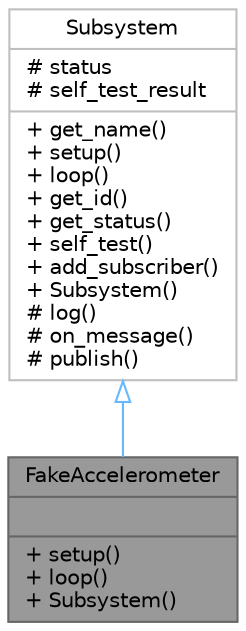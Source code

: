 digraph "FakeAccelerometer"
{
 // LATEX_PDF_SIZE
  bgcolor="transparent";
  edge [fontname=Helvetica,fontsize=10,labelfontname=Helvetica,labelfontsize=10];
  node [fontname=Helvetica,fontsize=10,shape=box,height=0.2,width=0.4];
  Node1 [shape=record,label="{FakeAccelerometer\n||+ setup()\l+ loop()\l+ Subsystem()\l}",height=0.2,width=0.4,color="gray40", fillcolor="grey60", style="filled", fontcolor="black",tooltip=" "];
  Node2 -> Node1 [dir="back",color="steelblue1",style="solid",arrowtail="onormal"];
  Node2 [shape=record,label="{Subsystem\n|# status\l# self_test_result\l|+ get_name()\l+ setup()\l+ loop()\l+ get_id()\l+ get_status()\l+ self_test()\l+ add_subscriber()\l+ Subsystem()\l# log()\l# on_message()\l# publish()\l}",height=0.2,width=0.4,color="grey75", fillcolor="white", style="filled",URL="$classSubsystem.html",tooltip=" "];
}
